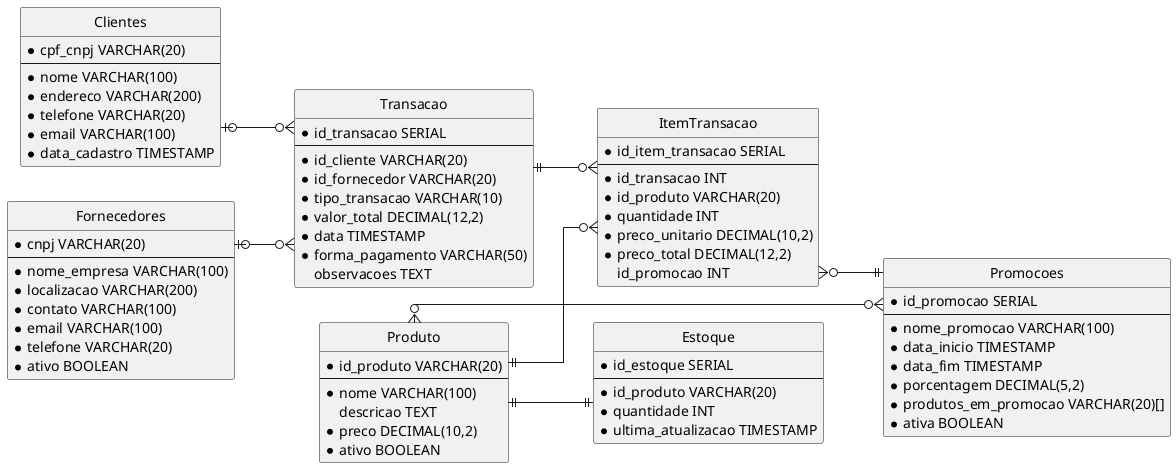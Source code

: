 @startuml
' Configurações
hide circle
skinparam linetype ortho
left to right direction

' Entidades
entity Clientes {
  * cpf_cnpj VARCHAR(20)
  --
  * nome VARCHAR(100)
  * endereco VARCHAR(200)
  * telefone VARCHAR(20)
  * email VARCHAR(100)
  * data_cadastro TIMESTAMP
}

entity Fornecedores {
  * cnpj VARCHAR(20)
  --
  * nome_empresa VARCHAR(100)
  * localizacao VARCHAR(200)
  * contato VARCHAR(100)
  * email VARCHAR(100)
  * telefone VARCHAR(20)
  * ativo BOOLEAN
}

entity Transacao {
  * id_transacao SERIAL
  --
  * id_cliente VARCHAR(20)
  * id_fornecedor VARCHAR(20)
  * tipo_transacao VARCHAR(10)
  * valor_total DECIMAL(12,2)
  * data TIMESTAMP
  * forma_pagamento VARCHAR(50)
  observacoes TEXT
}

entity ItemTransacao {
  * id_item_transacao SERIAL
  --
  * id_transacao INT
  * id_produto VARCHAR(20)
  * quantidade INT
  * preco_unitario DECIMAL(10,2)
  * preco_total DECIMAL(12,2)
  id_promocao INT
}

entity Produto {
  * id_produto VARCHAR(20)
  --
  * nome VARCHAR(100)
  descricao TEXT
  * preco DECIMAL(10,2)
  * ativo BOOLEAN
}

entity Estoque {
  * id_estoque SERIAL
  --
  * id_produto VARCHAR(20)
  * quantidade INT
  * ultima_atualizacao TIMESTAMP
}

entity Promocoes {
  * id_promocao SERIAL
  --
  * nome_promocao VARCHAR(100)
  * data_inicio TIMESTAMP
  * data_fim TIMESTAMP
  * porcentagem DECIMAL(5,2)
  * produtos_em_promocao VARCHAR(20)[]
  * ativa BOOLEAN
}

' Relacionamentos
Clientes |o--o{ Transacao
Fornecedores |o--o{ Transacao
Transacao ||--o{ ItemTransacao
Produto ||--|| Estoque
Produto ||--o{ ItemTransacao
Produto }o--o{ Promocoes
ItemTransacao }o--|| Promocoes
@enduml
